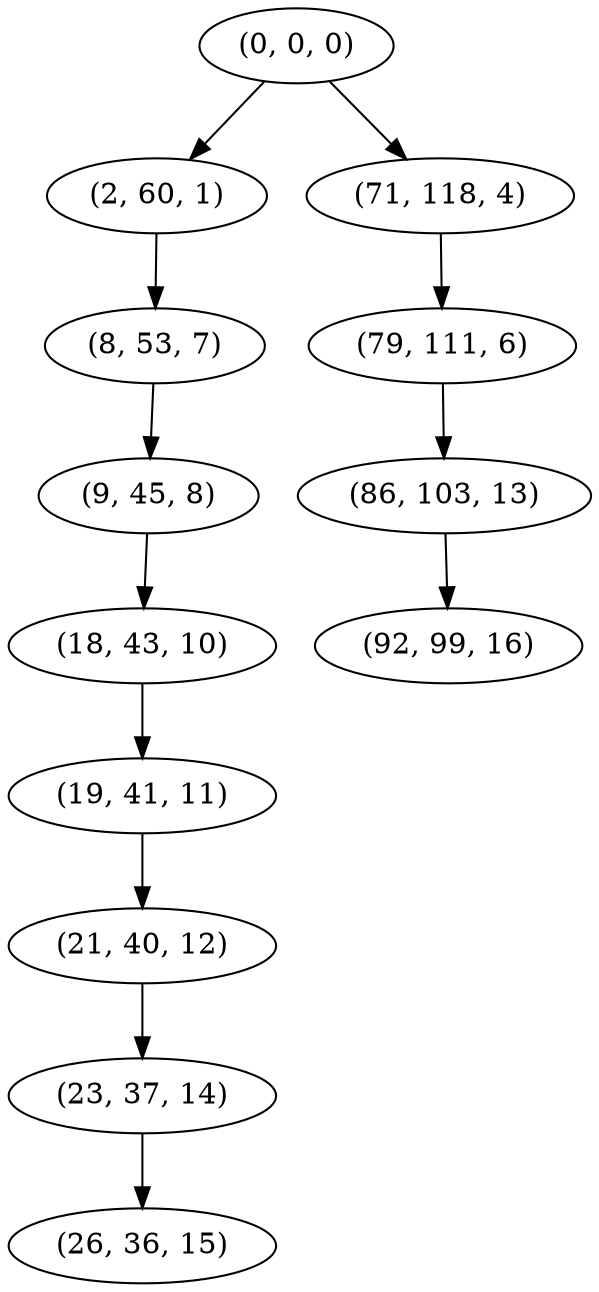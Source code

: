 digraph tree {
    "(0, 0, 0)";
    "(2, 60, 1)";
    "(8, 53, 7)";
    "(9, 45, 8)";
    "(18, 43, 10)";
    "(19, 41, 11)";
    "(21, 40, 12)";
    "(23, 37, 14)";
    "(26, 36, 15)";
    "(71, 118, 4)";
    "(79, 111, 6)";
    "(86, 103, 13)";
    "(92, 99, 16)";
    "(0, 0, 0)" -> "(2, 60, 1)";
    "(0, 0, 0)" -> "(71, 118, 4)";
    "(2, 60, 1)" -> "(8, 53, 7)";
    "(8, 53, 7)" -> "(9, 45, 8)";
    "(9, 45, 8)" -> "(18, 43, 10)";
    "(18, 43, 10)" -> "(19, 41, 11)";
    "(19, 41, 11)" -> "(21, 40, 12)";
    "(21, 40, 12)" -> "(23, 37, 14)";
    "(23, 37, 14)" -> "(26, 36, 15)";
    "(71, 118, 4)" -> "(79, 111, 6)";
    "(79, 111, 6)" -> "(86, 103, 13)";
    "(86, 103, 13)" -> "(92, 99, 16)";
}
